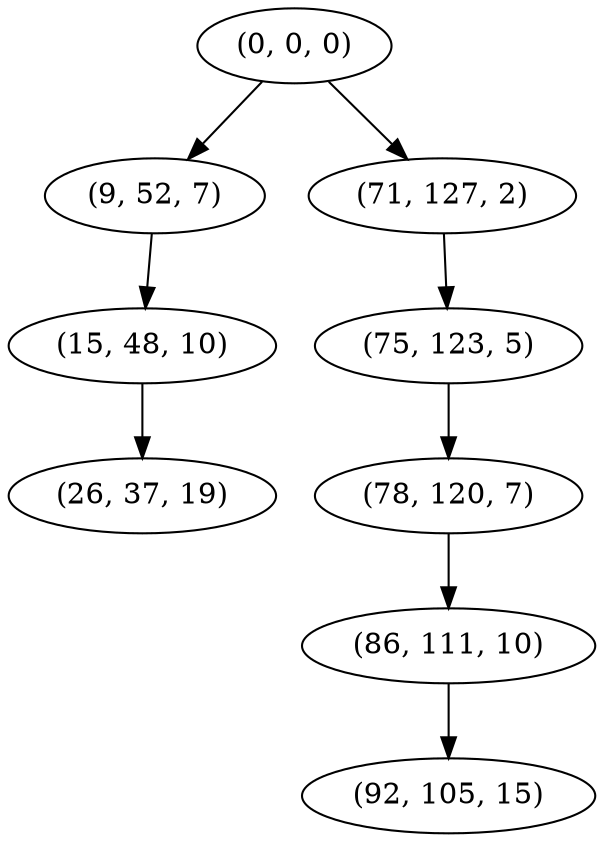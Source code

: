 digraph tree {
    "(0, 0, 0)";
    "(9, 52, 7)";
    "(15, 48, 10)";
    "(26, 37, 19)";
    "(71, 127, 2)";
    "(75, 123, 5)";
    "(78, 120, 7)";
    "(86, 111, 10)";
    "(92, 105, 15)";
    "(0, 0, 0)" -> "(9, 52, 7)";
    "(0, 0, 0)" -> "(71, 127, 2)";
    "(9, 52, 7)" -> "(15, 48, 10)";
    "(15, 48, 10)" -> "(26, 37, 19)";
    "(71, 127, 2)" -> "(75, 123, 5)";
    "(75, 123, 5)" -> "(78, 120, 7)";
    "(78, 120, 7)" -> "(86, 111, 10)";
    "(86, 111, 10)" -> "(92, 105, 15)";
}
